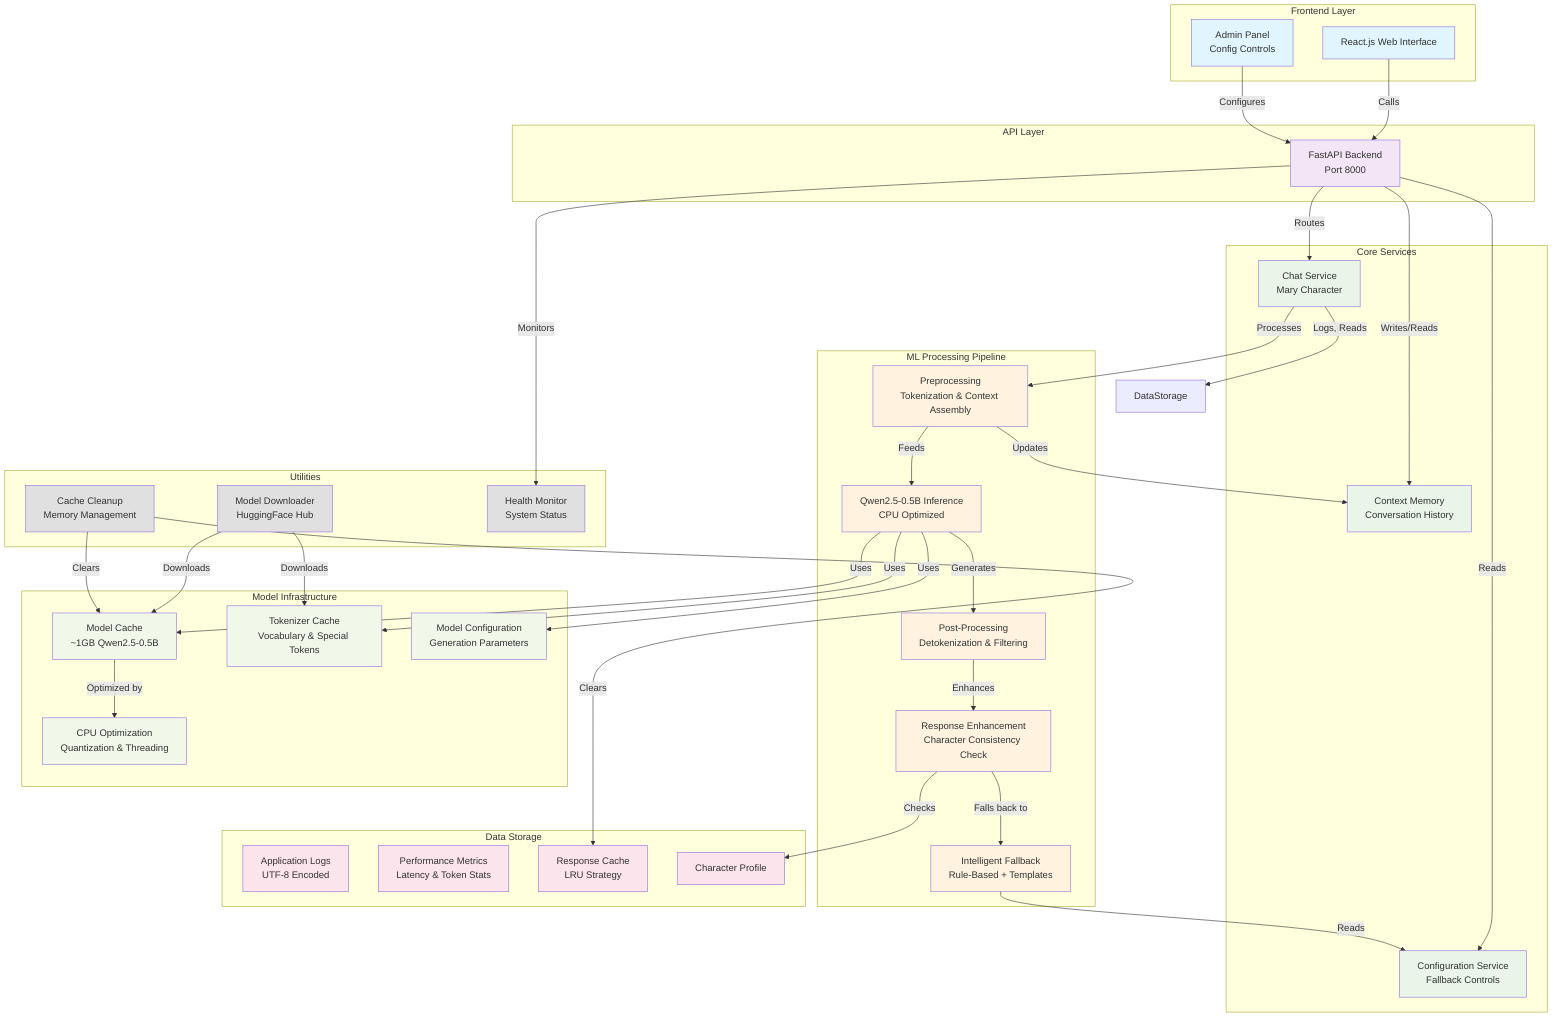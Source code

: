 flowchart TB
 subgraph subGraph0["Frontend Layer"]
        UI["React.js Web Interface"]
        Admin["Admin Panel<br>Config Controls"]
  end
 subgraph subGraph1["API Layer"]
        API["FastAPI Backend<br>Port 8000"]
  end
 subgraph subGraph2["Core Services"]
        Chat["Chat Service<br>Mary Character"]
        Config["Configuration Service<br>Fallback Controls"]
        Memory["Context Memory<br>Conversation History"]
  end
 subgraph subGraph3["ML Processing Pipeline"]
        PreProc["Preprocessing<br>Tokenization &amp; Context Assembly"]
        Inference["Qwen2.5-0.5B Inference<br>CPU Optimized"]
        PostProc["Post-Processing<br>Detokenization &amp; Filtering"]
        Enhanced["Response Enhancement<br>Character Consistency Check"]
        Fallback["Intelligent Fallback<br>Rule-Based + Templates"]
  end
 subgraph subGraph4["Model Infrastructure"]
        ModelCache["Model Cache<br>~1GB Qwen2.5-0.5B"]
        Tokenizer["Tokenizer Cache<br>Vocabulary &amp; Special Tokens"]
        ModelConfig["Model Configuration<br>Generation Parameters"]
        Optimizer["CPU Optimization<br>Quantization &amp; Threading"]
  end
 subgraph subGraph5["Data Storage"]
        Logs["Application Logs<br>UTF-8 Encoded"]
        Stats["Performance Metrics<br>Latency &amp; Token Stats"]
        Cache["Response Cache<br>LRU Strategy"]
        Profile["Character Profile<br>"]
  end
 subgraph Utilities["Utilities"]
        Download["Model Downloader<br>HuggingFace Hub"]
        Cleanup["Cache Cleanup<br>Memory Management"]
        Health["Health Monitor<br>System Status"]
  end
    UI -- Calls --> API
    Admin -- Configures --> API
    API -- Routes --> Chat
    API -- Reads --> Config
    API -- Writes/Reads --> Memory
    API -- Monitors --> Health
    Chat -- Processes --> PreProc
    PreProc -- Feeds --> Inference
    Inference -- Generates --> PostProc
    PostProc -- Enhances --> Enhanced
    Enhanced -- Falls back to --> Fallback
    Inference -- Uses --> ModelCache & Tokenizer & ModelConfig
    ModelCache -- Optimized by --> Optimizer
    Chat -- Logs, Reads --> DataStorage["DataStorage"]
    Download -- Downloads --> ModelCache & Tokenizer
    Cleanup -- Clears --> ModelCache & Cache
    PreProc -- Updates --> Memory
    Fallback -- Reads --> Config
    Enhanced -- Checks --> Profile

     UI:::frontend
     Admin:::frontend
     API:::api
     Chat:::core
     Config:::core
     Memory:::core
     PreProc:::ml
     Inference:::ml
     PostProc:::ml
     Enhanced:::ml
     Fallback:::ml
     ModelCache:::model
     Tokenizer:::model
     ModelConfig:::model
     Optimizer:::model
     Profile:::data
     Cache:::data
     Logs:::data
     Stats:::data
     Download:::utils
     Cleanup:::utils
     Health:::utils
    classDef frontend fill:#e1f5fe
    classDef api fill:#f3e5f5
    classDef core fill:#e8f5e8
    classDef ml fill:#fff3e0
    classDef model fill:#f1f8e9
    classDef data fill:#fce4ec
    classDef utils fill:#e0e0e0